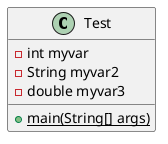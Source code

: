 @startuml test

class Test {
    - int myvar
    - String myvar2
    - double myvar3
    {static} + main(String[] args)
}

@enduml
